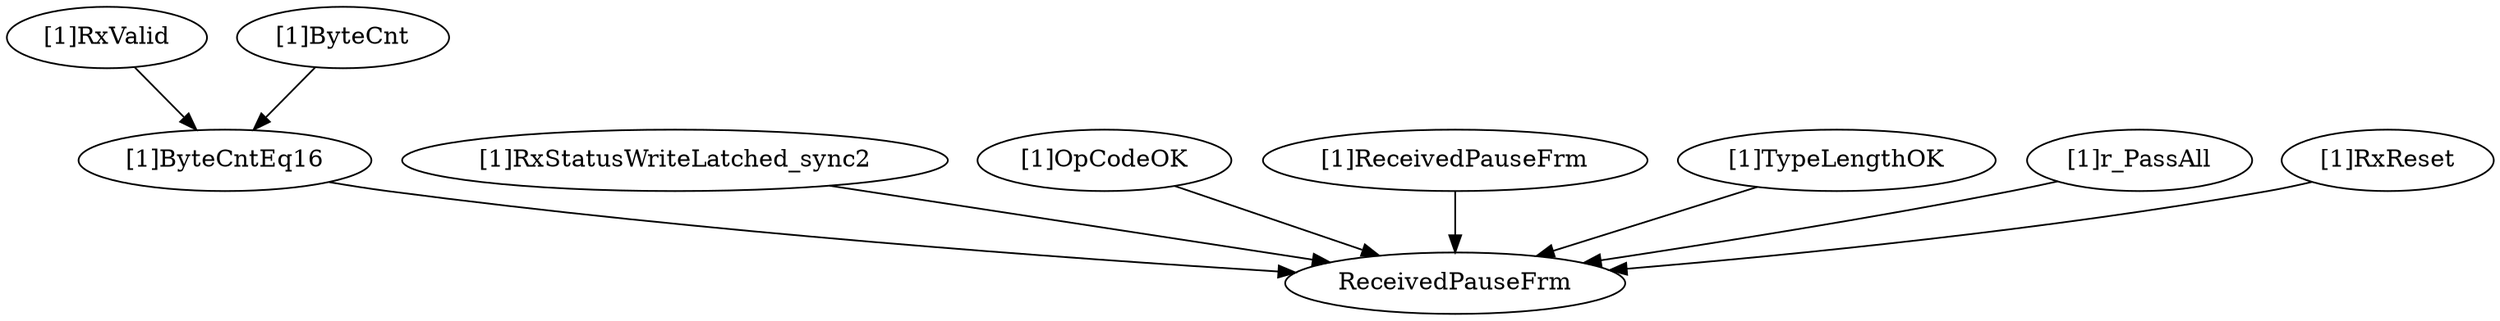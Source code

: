 strict digraph "" {
	"[1]RxValid"	 [complexity=10,
		importance=0.0749590499082,
		rank=0.00749590499082];
	"[1]ByteCntEq16"	 [complexity=7,
		importance=0.0661871200837,
		rank=0.00945530286909];
	"[1]RxValid" -> "[1]ByteCntEq16";
	"[1]RxStatusWriteLatched_sync2"	 [complexity=8,
		importance=0.121389925828,
		rank=0.0151737407285];
	ReceivedPauseFrm	 [complexity=4,
		importance=0.0563089980016,
		rank=0.0140772495004];
	"[1]RxStatusWriteLatched_sync2" -> ReceivedPauseFrm;
	"[1]ByteCnt"	 [complexity=10,
		importance=0.0899364511441,
		rank=0.00899364511441];
	"[1]ByteCnt" -> "[1]ByteCntEq16";
	"[1]OpCodeOK"	 [complexity=7,
		importance=0.0830606483041,
		rank=0.0118658069006];
	"[1]OpCodeOK" -> ReceivedPauseFrm;
	"[1]ReceivedPauseFrm"	 [complexity=8,
		importance=0.168926994005,
		rank=0.0211158742506];
	"[1]ReceivedPauseFrm" -> ReceivedPauseFrm;
	"[1]TypeLengthOK"	 [complexity=7,
		importance=0.0866377275715,
		rank=0.0123768182245];
	"[1]TypeLengthOK" -> ReceivedPauseFrm;
	"[1]ByteCntEq16" -> ReceivedPauseFrm;
	"[1]r_PassAll"	 [complexity=8,
		importance=0.234007921831,
		rank=0.0292509902289];
	"[1]r_PassAll" -> ReceivedPauseFrm;
	"[1]RxReset"	 [complexity=5,
		importance=0.177698923829,
		rank=0.0355397847659];
	"[1]RxReset" -> ReceivedPauseFrm;
}
